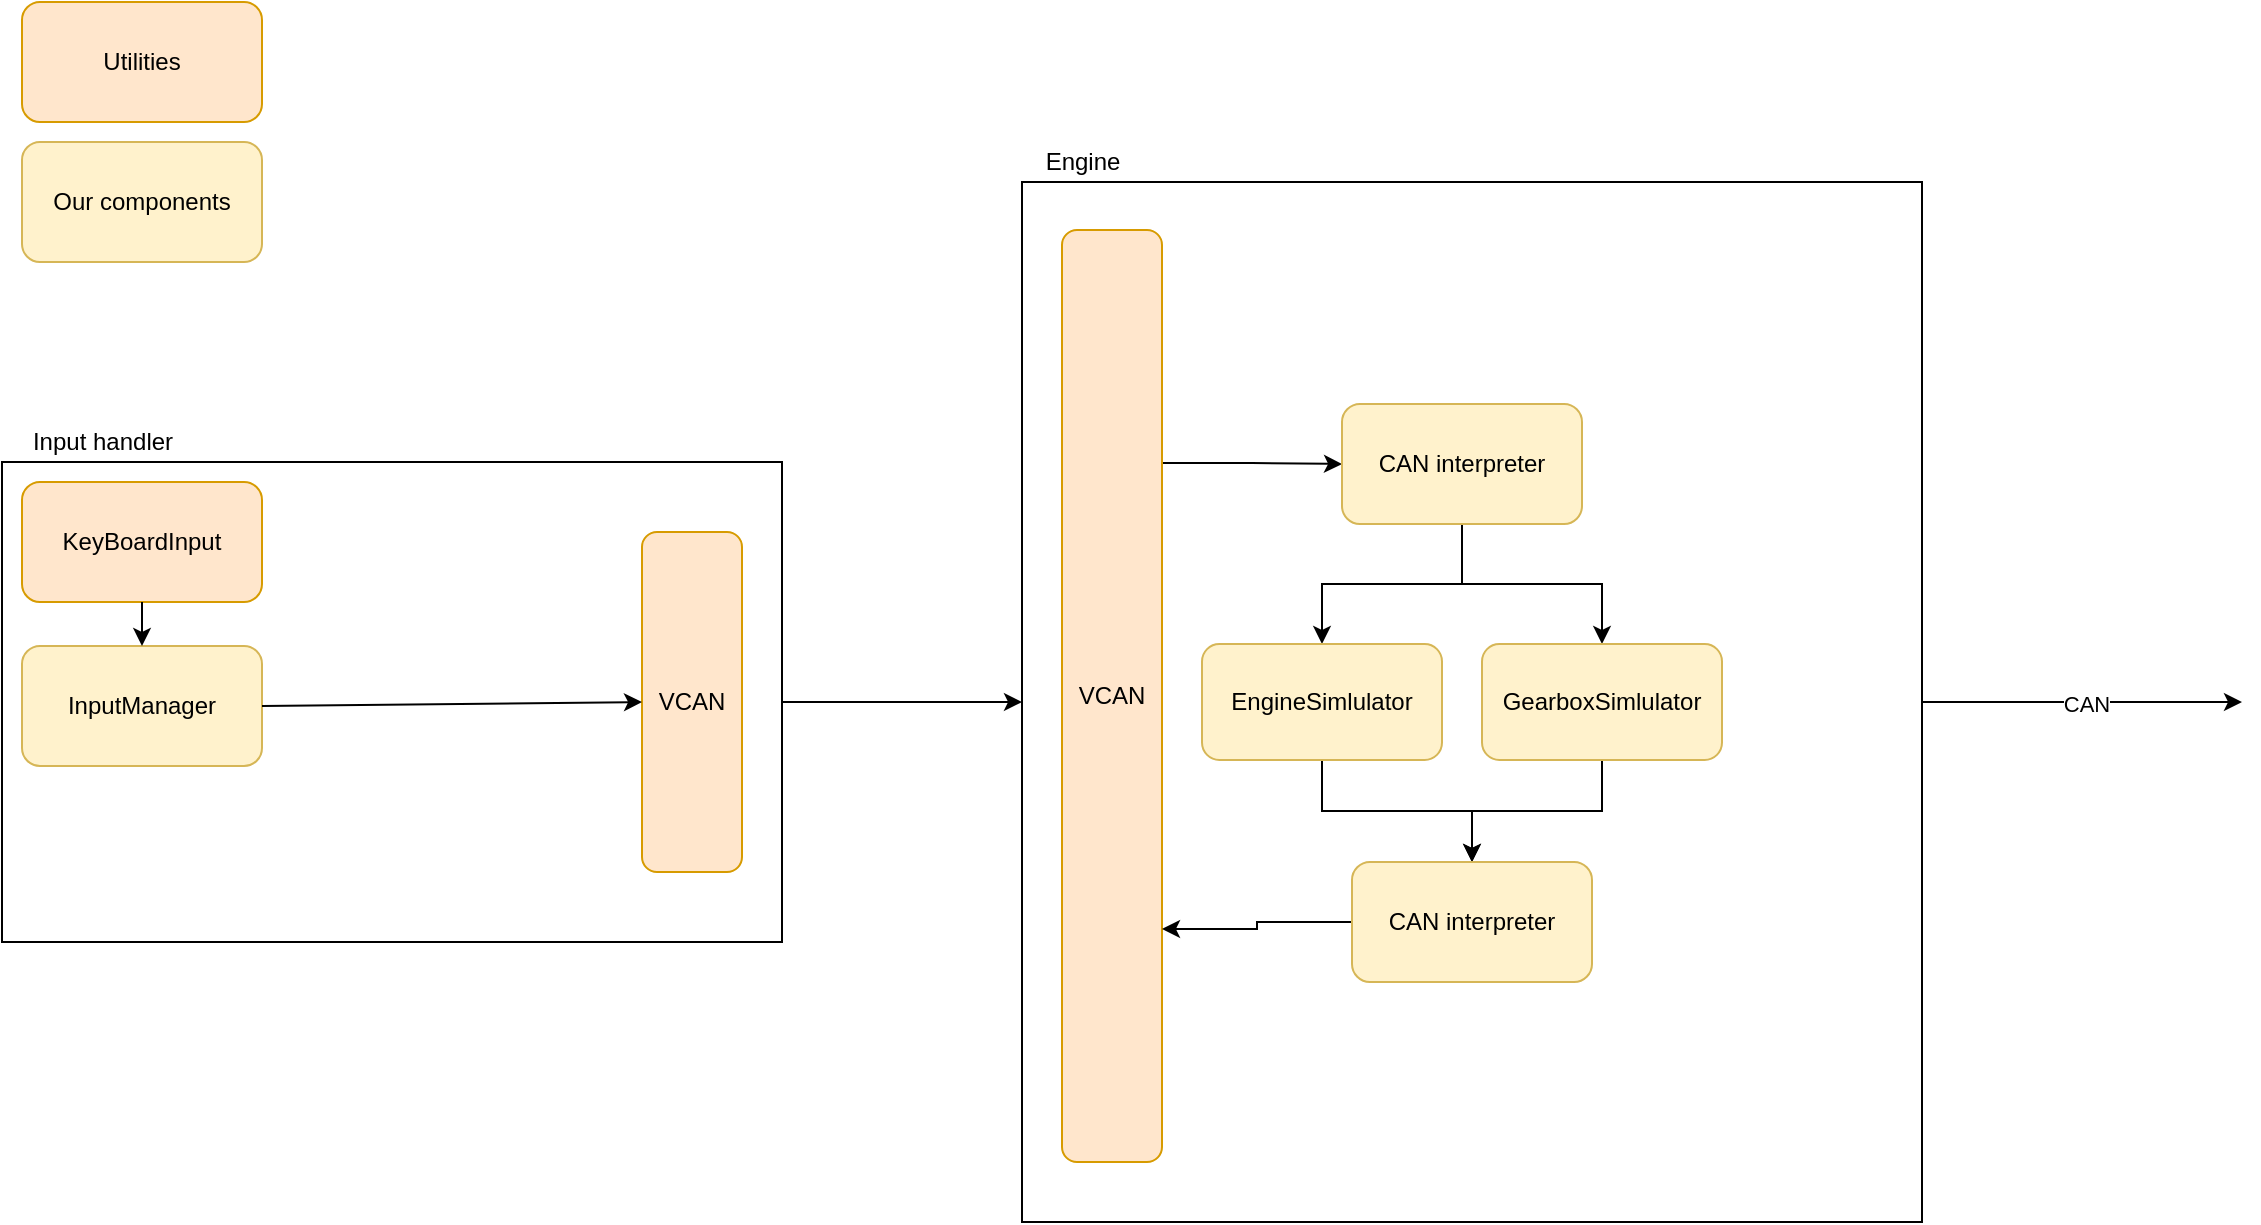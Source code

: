 <mxfile version="13.8.7" type="github">
  <diagram id="5jZB0MULv0s9Xh8zhgM-" name="Page-1">
    <mxGraphModel dx="2051" dy="691" grid="1" gridSize="10" guides="1" tooltips="1" connect="1" arrows="1" fold="1" page="1" pageScale="1" pageWidth="850" pageHeight="1100" math="0" shadow="0">
      <root>
        <mxCell id="0" />
        <mxCell id="1" parent="0" />
        <mxCell id="3d7q3Th1NHqidStg-UQ_-10" value="" style="group;" vertex="1" connectable="0" parent="1">
          <mxGeometry x="-460" y="250" width="390" height="260" as="geometry" />
        </mxCell>
        <mxCell id="3d7q3Th1NHqidStg-UQ_-7" value="" style="rounded=0;whiteSpace=wrap;html=1;" vertex="1" parent="3d7q3Th1NHqidStg-UQ_-10">
          <mxGeometry y="20" width="390" height="240" as="geometry" />
        </mxCell>
        <mxCell id="3d7q3Th1NHqidStg-UQ_-8" value="Input handler" style="text;html=1;align=center;verticalAlign=middle;resizable=0;points=[];autosize=1;" vertex="1" parent="3d7q3Th1NHqidStg-UQ_-10">
          <mxGeometry width="100" height="20" as="geometry" />
        </mxCell>
        <mxCell id="3d7q3Th1NHqidStg-UQ_-4" value="KeyBoardInput" style="rounded=1;whiteSpace=wrap;html=1;fillColor=#ffe6cc;strokeColor=#d79b00;" vertex="1" parent="3d7q3Th1NHqidStg-UQ_-10">
          <mxGeometry x="10" y="30" width="120" height="60" as="geometry" />
        </mxCell>
        <mxCell id="3d7q3Th1NHqidStg-UQ_-12" value="VCAN" style="rounded=1;whiteSpace=wrap;html=1;fillColor=#ffe6cc;strokeColor=#d79b00;" vertex="1" parent="3d7q3Th1NHqidStg-UQ_-10">
          <mxGeometry x="320" y="55" width="50" height="170" as="geometry" />
        </mxCell>
        <mxCell id="3d7q3Th1NHqidStg-UQ_-17" value="InputManager" style="rounded=1;whiteSpace=wrap;html=1;fillColor=#fff2cc;strokeColor=#d6b656;" vertex="1" parent="3d7q3Th1NHqidStg-UQ_-10">
          <mxGeometry x="10" y="112" width="120" height="60" as="geometry" />
        </mxCell>
        <mxCell id="3d7q3Th1NHqidStg-UQ_-20" value="" style="endArrow=classic;html=1;exitX=0.5;exitY=1;exitDx=0;exitDy=0;entryX=0.5;entryY=0;entryDx=0;entryDy=0;" edge="1" parent="3d7q3Th1NHqidStg-UQ_-10" source="3d7q3Th1NHqidStg-UQ_-4" target="3d7q3Th1NHqidStg-UQ_-17">
          <mxGeometry width="50" height="50" relative="1" as="geometry">
            <mxPoint x="490" y="130" as="sourcePoint" />
            <mxPoint x="540" y="80" as="targetPoint" />
          </mxGeometry>
        </mxCell>
        <mxCell id="3d7q3Th1NHqidStg-UQ_-21" value="" style="endArrow=classic;html=1;entryX=0;entryY=0.5;entryDx=0;entryDy=0;exitX=1;exitY=0.5;exitDx=0;exitDy=0;" edge="1" parent="3d7q3Th1NHqidStg-UQ_-10" source="3d7q3Th1NHqidStg-UQ_-17" target="3d7q3Th1NHqidStg-UQ_-12">
          <mxGeometry width="50" height="50" relative="1" as="geometry">
            <mxPoint x="80" y="100" as="sourcePoint" />
            <mxPoint x="80" y="130" as="targetPoint" />
          </mxGeometry>
        </mxCell>
        <mxCell id="3d7q3Th1NHqidStg-UQ_-11" value="" style="group" vertex="1" connectable="0" parent="1">
          <mxGeometry x="50" y="110" width="450" height="540" as="geometry" />
        </mxCell>
        <mxCell id="3d7q3Th1NHqidStg-UQ_-2" value="" style="rounded=0;whiteSpace=wrap;html=1;" vertex="1" parent="3d7q3Th1NHqidStg-UQ_-11">
          <mxGeometry y="20" width="450" height="520" as="geometry" />
        </mxCell>
        <mxCell id="3d7q3Th1NHqidStg-UQ_-5" value="Engine" style="text;html=1;align=center;verticalAlign=middle;resizable=0;points=[];autosize=1;" vertex="1" parent="3d7q3Th1NHqidStg-UQ_-11">
          <mxGeometry width="60" height="20" as="geometry" />
        </mxCell>
        <mxCell id="3d7q3Th1NHqidStg-UQ_-24" style="edgeStyle=orthogonalEdgeStyle;rounded=0;orthogonalLoop=1;jettySize=auto;html=1;exitX=1;exitY=0.25;exitDx=0;exitDy=0;" edge="1" parent="3d7q3Th1NHqidStg-UQ_-11" source="3d7q3Th1NHqidStg-UQ_-15" target="3d7q3Th1NHqidStg-UQ_-22">
          <mxGeometry relative="1" as="geometry" />
        </mxCell>
        <mxCell id="3d7q3Th1NHqidStg-UQ_-15" value="VCAN" style="rounded=1;whiteSpace=wrap;html=1;fillColor=#ffe6cc;strokeColor=#d79b00;" vertex="1" parent="3d7q3Th1NHqidStg-UQ_-11">
          <mxGeometry x="20" y="44" width="50" height="466" as="geometry" />
        </mxCell>
        <mxCell id="3d7q3Th1NHqidStg-UQ_-31" style="edgeStyle=orthogonalEdgeStyle;rounded=0;orthogonalLoop=1;jettySize=auto;html=1;exitX=0.5;exitY=1;exitDx=0;exitDy=0;entryX=0.5;entryY=0;entryDx=0;entryDy=0;" edge="1" parent="3d7q3Th1NHqidStg-UQ_-11" source="3d7q3Th1NHqidStg-UQ_-22" target="3d7q3Th1NHqidStg-UQ_-26">
          <mxGeometry relative="1" as="geometry" />
        </mxCell>
        <mxCell id="3d7q3Th1NHqidStg-UQ_-40" style="edgeStyle=orthogonalEdgeStyle;rounded=0;orthogonalLoop=1;jettySize=auto;html=1;exitX=0.5;exitY=1;exitDx=0;exitDy=0;entryX=0.5;entryY=0;entryDx=0;entryDy=0;" edge="1" parent="3d7q3Th1NHqidStg-UQ_-11" source="3d7q3Th1NHqidStg-UQ_-22" target="3d7q3Th1NHqidStg-UQ_-39">
          <mxGeometry relative="1" as="geometry" />
        </mxCell>
        <mxCell id="3d7q3Th1NHqidStg-UQ_-22" value="CAN interpreter" style="rounded=1;whiteSpace=wrap;html=1;fillColor=#fff2cc;strokeColor=#d6b656;" vertex="1" parent="3d7q3Th1NHqidStg-UQ_-11">
          <mxGeometry x="160" y="131" width="120" height="60" as="geometry" />
        </mxCell>
        <mxCell id="3d7q3Th1NHqidStg-UQ_-42" style="edgeStyle=orthogonalEdgeStyle;rounded=0;orthogonalLoop=1;jettySize=auto;html=1;exitX=0.5;exitY=1;exitDx=0;exitDy=0;" edge="1" parent="3d7q3Th1NHqidStg-UQ_-11" source="3d7q3Th1NHqidStg-UQ_-26" target="3d7q3Th1NHqidStg-UQ_-41">
          <mxGeometry relative="1" as="geometry" />
        </mxCell>
        <mxCell id="3d7q3Th1NHqidStg-UQ_-26" value="EngineSimlulator" style="rounded=1;whiteSpace=wrap;html=1;fillColor=#fff2cc;strokeColor=#d6b656;" vertex="1" parent="3d7q3Th1NHqidStg-UQ_-11">
          <mxGeometry x="90" y="251" width="120" height="58" as="geometry" />
        </mxCell>
        <mxCell id="3d7q3Th1NHqidStg-UQ_-43" style="edgeStyle=orthogonalEdgeStyle;rounded=0;orthogonalLoop=1;jettySize=auto;html=1;entryX=0.5;entryY=0;entryDx=0;entryDy=0;" edge="1" parent="3d7q3Th1NHqidStg-UQ_-11" source="3d7q3Th1NHqidStg-UQ_-39" target="3d7q3Th1NHqidStg-UQ_-41">
          <mxGeometry relative="1" as="geometry" />
        </mxCell>
        <mxCell id="3d7q3Th1NHqidStg-UQ_-39" value="GearboxSimlulator" style="rounded=1;whiteSpace=wrap;html=1;fillColor=#fff2cc;strokeColor=#d6b656;" vertex="1" parent="3d7q3Th1NHqidStg-UQ_-11">
          <mxGeometry x="230" y="251" width="120" height="58" as="geometry" />
        </mxCell>
        <mxCell id="3d7q3Th1NHqidStg-UQ_-44" style="edgeStyle=orthogonalEdgeStyle;rounded=0;orthogonalLoop=1;jettySize=auto;html=1;entryX=1;entryY=0.75;entryDx=0;entryDy=0;" edge="1" parent="3d7q3Th1NHqidStg-UQ_-11" source="3d7q3Th1NHqidStg-UQ_-41" target="3d7q3Th1NHqidStg-UQ_-15">
          <mxGeometry relative="1" as="geometry" />
        </mxCell>
        <mxCell id="3d7q3Th1NHqidStg-UQ_-41" value="CAN interpreter" style="rounded=1;whiteSpace=wrap;html=1;fillColor=#fff2cc;strokeColor=#d6b656;" vertex="1" parent="3d7q3Th1NHqidStg-UQ_-11">
          <mxGeometry x="165" y="360" width="120" height="60" as="geometry" />
        </mxCell>
        <mxCell id="3d7q3Th1NHqidStg-UQ_-13" style="edgeStyle=orthogonalEdgeStyle;rounded=0;orthogonalLoop=1;jettySize=auto;html=1;exitX=1;exitY=0.5;exitDx=0;exitDy=0;" edge="1" parent="1" source="3d7q3Th1NHqidStg-UQ_-7" target="3d7q3Th1NHqidStg-UQ_-2">
          <mxGeometry relative="1" as="geometry" />
        </mxCell>
        <mxCell id="3d7q3Th1NHqidStg-UQ_-18" value="Utilities" style="rounded=1;whiteSpace=wrap;html=1;fillColor=#ffe6cc;strokeColor=#d79b00;" vertex="1" parent="1">
          <mxGeometry x="-450" y="40" width="120" height="60" as="geometry" />
        </mxCell>
        <mxCell id="3d7q3Th1NHqidStg-UQ_-19" value="Our components" style="rounded=1;whiteSpace=wrap;html=1;fillColor=#fff2cc;strokeColor=#d6b656;" vertex="1" parent="1">
          <mxGeometry x="-450" y="110" width="120" height="60" as="geometry" />
        </mxCell>
        <mxCell id="3d7q3Th1NHqidStg-UQ_-29" style="edgeStyle=orthogonalEdgeStyle;rounded=0;orthogonalLoop=1;jettySize=auto;html=1;exitX=1;exitY=0.5;exitDx=0;exitDy=0;" edge="1" parent="1" source="3d7q3Th1NHqidStg-UQ_-2">
          <mxGeometry relative="1" as="geometry">
            <mxPoint x="660" y="390" as="targetPoint" />
          </mxGeometry>
        </mxCell>
        <mxCell id="3d7q3Th1NHqidStg-UQ_-30" value="CAN " style="edgeLabel;html=1;align=center;verticalAlign=middle;resizable=0;points=[];" vertex="1" connectable="0" parent="3d7q3Th1NHqidStg-UQ_-29">
          <mxGeometry x="0.209" relative="1" as="geometry">
            <mxPoint x="-15" as="offset" />
          </mxGeometry>
        </mxCell>
      </root>
    </mxGraphModel>
  </diagram>
</mxfile>
